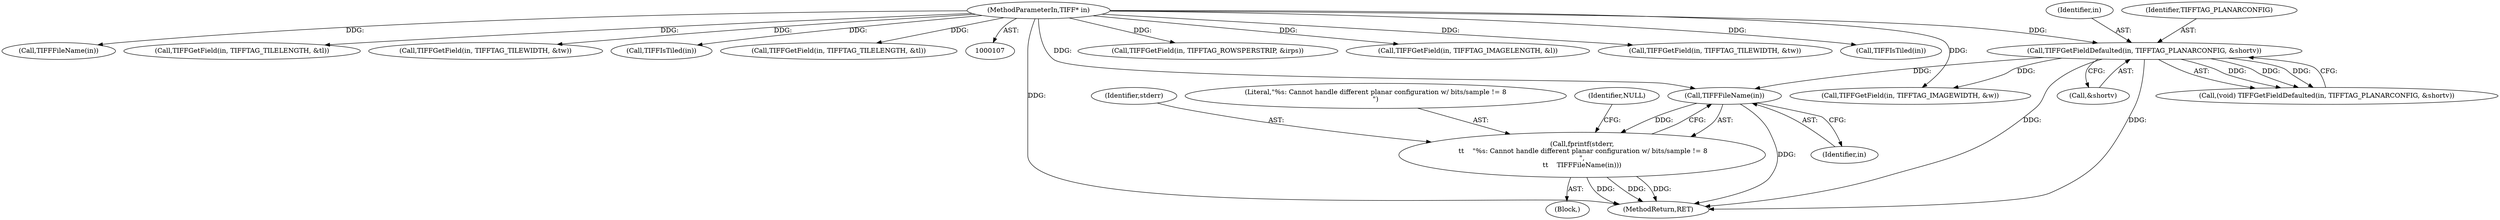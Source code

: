 digraph "0_libtiff_5c080298d59efa53264d7248bbe3a04660db6ef7_1@pointer" {
"1000142" [label="(Call,TIFFFileName(in))"];
"1000121" [label="(Call,TIFFGetFieldDefaulted(in, TIFFTAG_PLANARCONFIG, &shortv))"];
"1000108" [label="(MethodParameterIn,TIFF* in)"];
"1000139" [label="(Call,fprintf(stderr,\n \t\t    \"%s: Cannot handle different planar configuration w/ bits/sample != 8\n\",\n\t\t    TIFFFileName(in)))"];
"1000124" [label="(Call,&shortv)"];
"1000171" [label="(Call,TIFFGetField(in, TIFFTAG_ROWSPERSTRIP, &irps))"];
"1000141" [label="(Literal,\"%s: Cannot handle different planar configuration w/ bits/sample != 8\n\")"];
"1000121" [label="(Call,TIFFGetFieldDefaulted(in, TIFFTAG_PLANARCONFIG, &shortv))"];
"1000151" [label="(Call,TIFFGetField(in, TIFFTAG_IMAGELENGTH, &l))"];
"1000146" [label="(Call,TIFFGetField(in, TIFFTAG_IMAGEWIDTH, &w))"];
"1000202" [label="(Call,TIFFGetField(in, TIFFTAG_TILEWIDTH, &tw))"];
"1000122" [label="(Identifier,in)"];
"1000254" [label="(Call,TIFFIsTiled(in))"];
"1000192" [label="(Call,TIFFFileName(in))"];
"1000119" [label="(Call,(void) TIFFGetFieldDefaulted(in, TIFFTAG_PLANARCONFIG, &shortv))"];
"1000300" [label="(MethodReturn,RET)"];
"1000212" [label="(Call,TIFFGetField(in, TIFFTAG_TILELENGTH, &tl))"];
"1000231" [label="(Call,TIFFGetField(in, TIFFTAG_TILEWIDTH, &tw))"];
"1000139" [label="(Call,fprintf(stderr,\n \t\t    \"%s: Cannot handle different planar configuration w/ bits/sample != 8\n\",\n\t\t    TIFFFileName(in)))"];
"1000161" [label="(Call,TIFFIsTiled(in))"];
"1000143" [label="(Identifier,in)"];
"1000123" [label="(Identifier,TIFFTAG_PLANARCONFIG)"];
"1000138" [label="(Block,)"];
"1000145" [label="(Identifier,NULL)"];
"1000140" [label="(Identifier,stderr)"];
"1000108" [label="(MethodParameterIn,TIFF* in)"];
"1000236" [label="(Call,TIFFGetField(in, TIFFTAG_TILELENGTH, &tl))"];
"1000142" [label="(Call,TIFFFileName(in))"];
"1000142" -> "1000139"  [label="AST: "];
"1000142" -> "1000143"  [label="CFG: "];
"1000143" -> "1000142"  [label="AST: "];
"1000139" -> "1000142"  [label="CFG: "];
"1000142" -> "1000300"  [label="DDG: "];
"1000142" -> "1000139"  [label="DDG: "];
"1000121" -> "1000142"  [label="DDG: "];
"1000108" -> "1000142"  [label="DDG: "];
"1000121" -> "1000119"  [label="AST: "];
"1000121" -> "1000124"  [label="CFG: "];
"1000122" -> "1000121"  [label="AST: "];
"1000123" -> "1000121"  [label="AST: "];
"1000124" -> "1000121"  [label="AST: "];
"1000119" -> "1000121"  [label="CFG: "];
"1000121" -> "1000300"  [label="DDG: "];
"1000121" -> "1000300"  [label="DDG: "];
"1000121" -> "1000119"  [label="DDG: "];
"1000121" -> "1000119"  [label="DDG: "];
"1000121" -> "1000119"  [label="DDG: "];
"1000108" -> "1000121"  [label="DDG: "];
"1000121" -> "1000146"  [label="DDG: "];
"1000108" -> "1000107"  [label="AST: "];
"1000108" -> "1000300"  [label="DDG: "];
"1000108" -> "1000146"  [label="DDG: "];
"1000108" -> "1000151"  [label="DDG: "];
"1000108" -> "1000161"  [label="DDG: "];
"1000108" -> "1000171"  [label="DDG: "];
"1000108" -> "1000192"  [label="DDG: "];
"1000108" -> "1000202"  [label="DDG: "];
"1000108" -> "1000212"  [label="DDG: "];
"1000108" -> "1000231"  [label="DDG: "];
"1000108" -> "1000236"  [label="DDG: "];
"1000108" -> "1000254"  [label="DDG: "];
"1000139" -> "1000138"  [label="AST: "];
"1000140" -> "1000139"  [label="AST: "];
"1000141" -> "1000139"  [label="AST: "];
"1000145" -> "1000139"  [label="CFG: "];
"1000139" -> "1000300"  [label="DDG: "];
"1000139" -> "1000300"  [label="DDG: "];
"1000139" -> "1000300"  [label="DDG: "];
}
